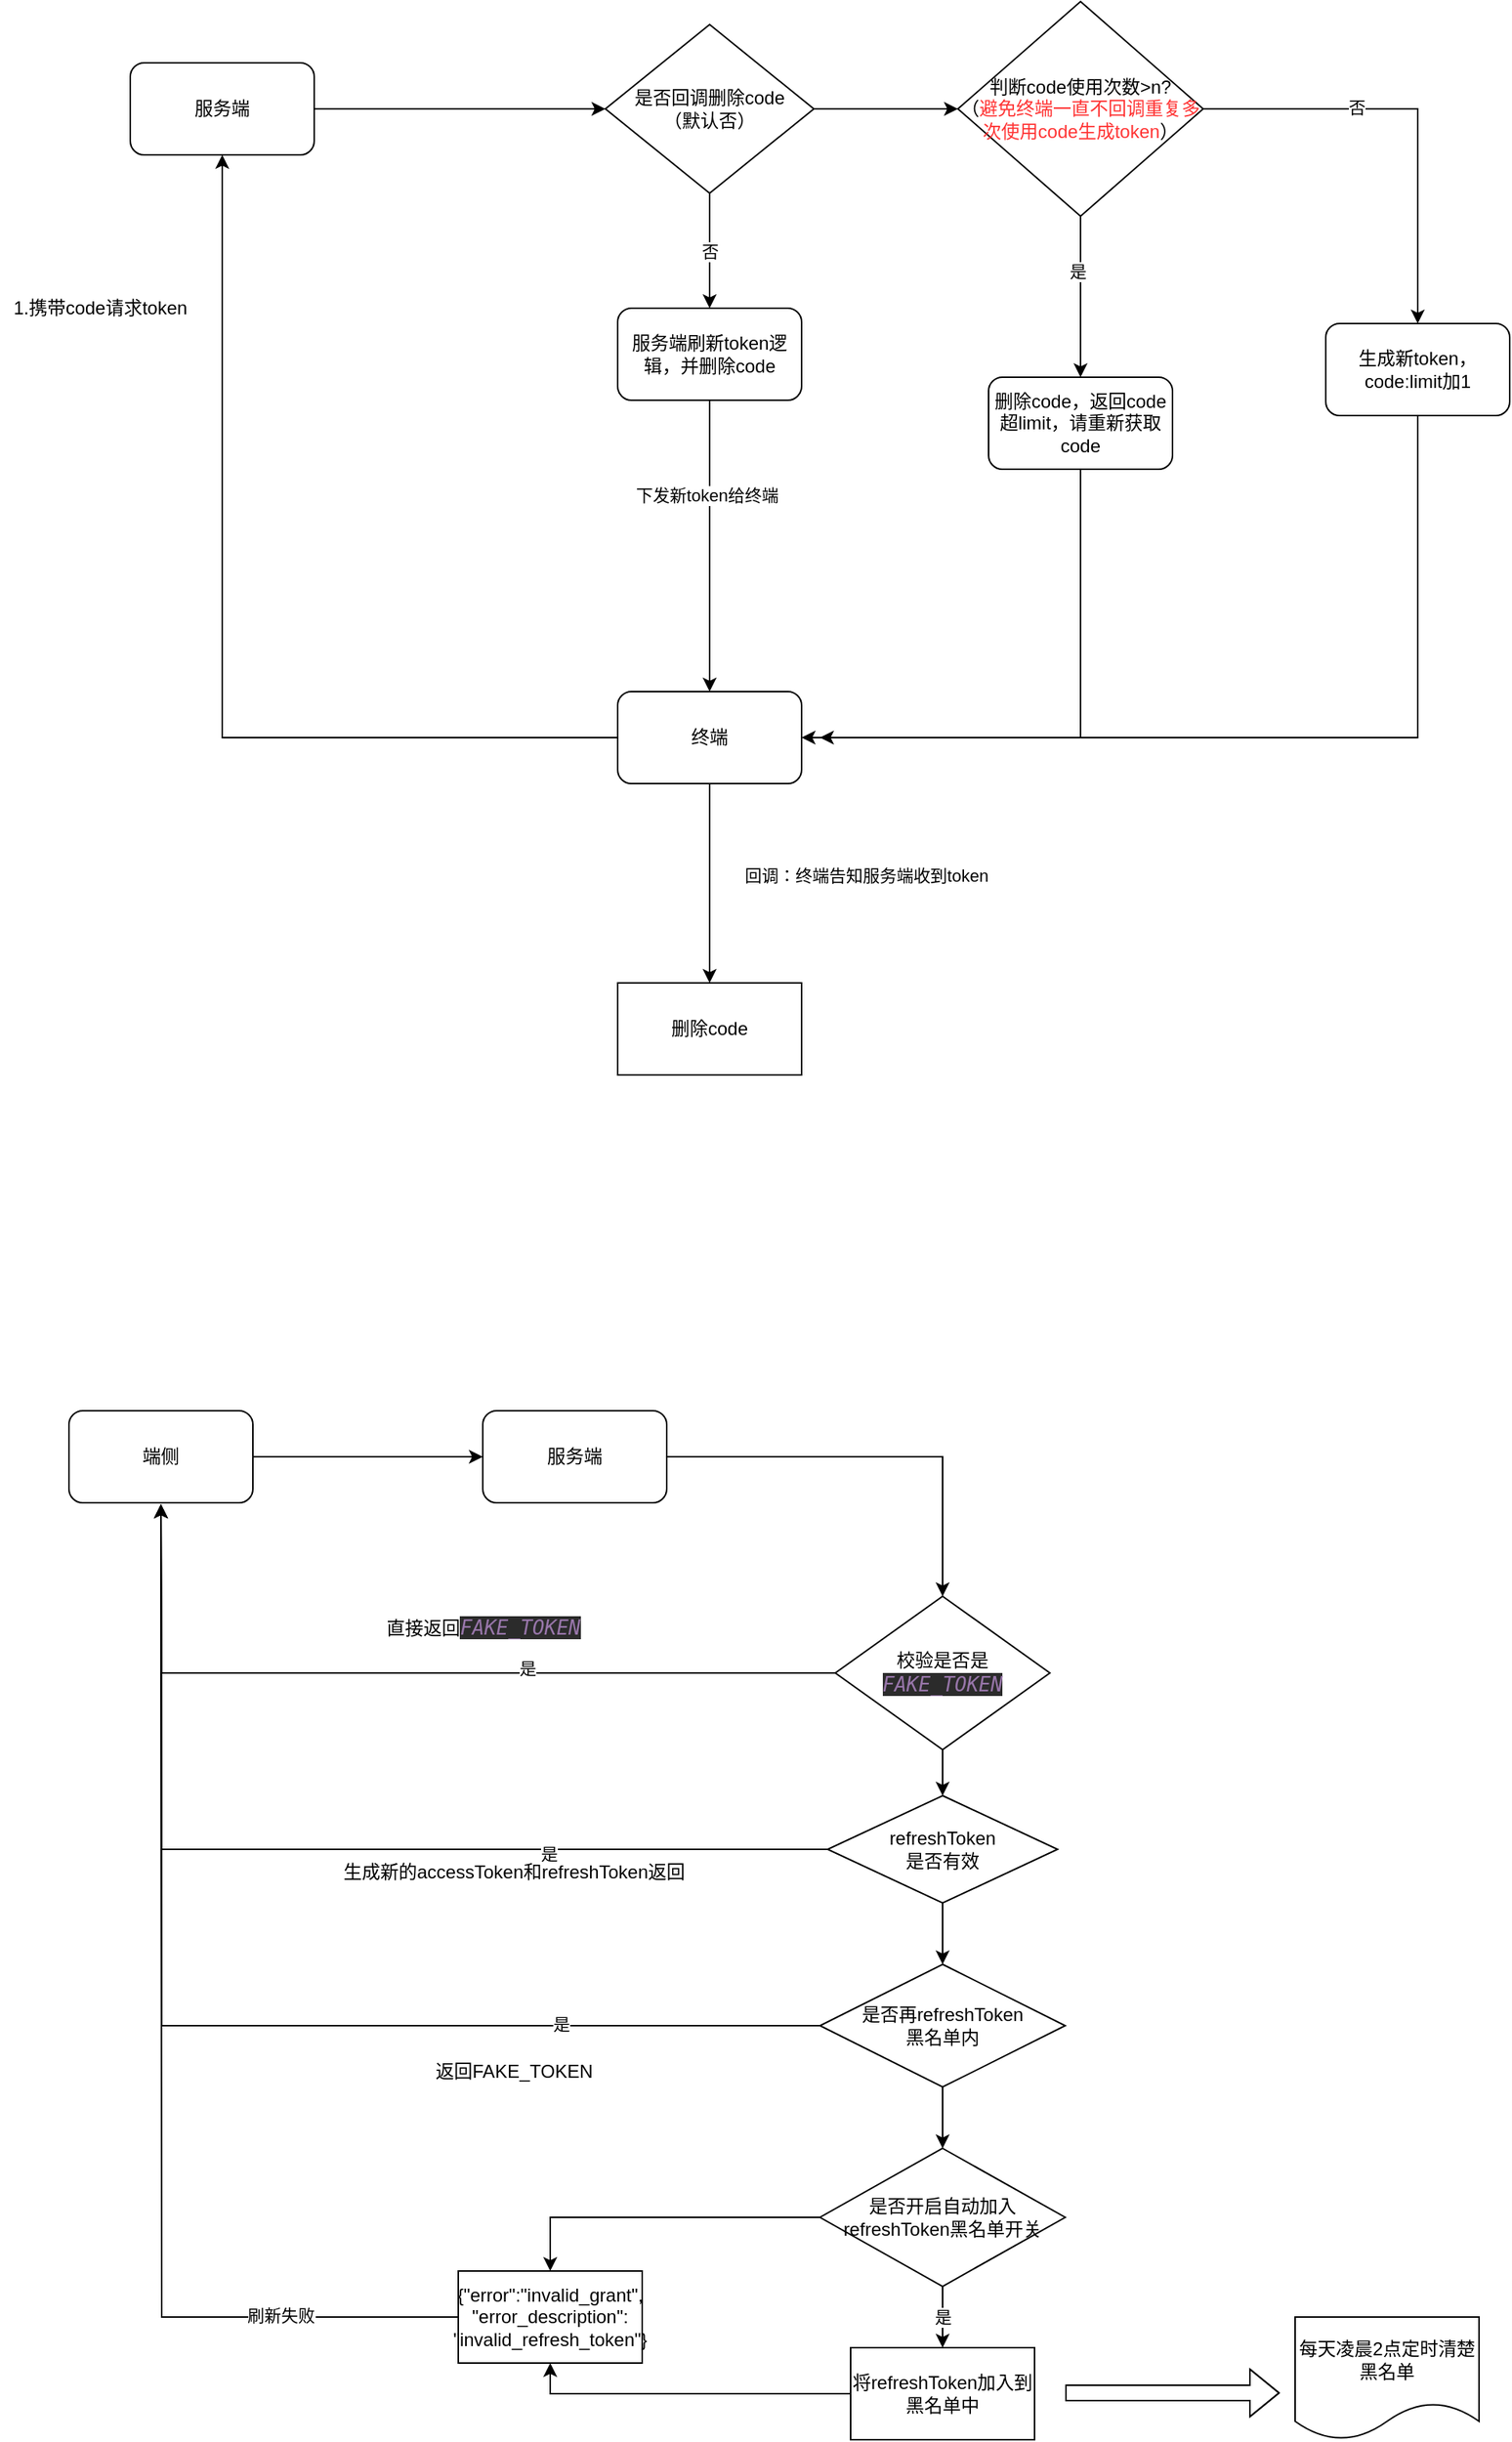 <mxfile version="16.2.4" type="github">
  <diagram id="oarM0HKGG1xcpiazp4HU" name="Page-1">
    <mxGraphModel dx="1422" dy="762" grid="1" gridSize="10" guides="1" tooltips="1" connect="1" arrows="1" fold="1" page="1" pageScale="1" pageWidth="827" pageHeight="1169" math="0" shadow="0">
      <root>
        <mxCell id="0" />
        <mxCell id="1" parent="0" />
        <mxCell id="ga6xaN8mUOWN0gRQYGS6-3" style="edgeStyle=orthogonalEdgeStyle;rounded=0;orthogonalLoop=1;jettySize=auto;html=1;entryX=0.5;entryY=1;entryDx=0;entryDy=0;" parent="1" source="ga6xaN8mUOWN0gRQYGS6-1" target="ga6xaN8mUOWN0gRQYGS6-2" edge="1">
          <mxGeometry relative="1" as="geometry">
            <mxPoint x="270" y="350" as="targetPoint" />
            <Array as="points">
              <mxPoint x="260" y="730" />
            </Array>
          </mxGeometry>
        </mxCell>
        <mxCell id="ga6xaN8mUOWN0gRQYGS6-35" style="edgeStyle=orthogonalEdgeStyle;rounded=0;orthogonalLoop=1;jettySize=auto;html=1;exitX=0.5;exitY=1;exitDx=0;exitDy=0;entryX=0.5;entryY=0;entryDx=0;entryDy=0;" parent="1" source="ga6xaN8mUOWN0gRQYGS6-1" target="ga6xaN8mUOWN0gRQYGS6-34" edge="1">
          <mxGeometry relative="1" as="geometry" />
        </mxCell>
        <mxCell id="ga6xaN8mUOWN0gRQYGS6-36" value="回调：终端告知服务端收到token" style="edgeLabel;html=1;align=center;verticalAlign=middle;resizable=0;points=[];" parent="ga6xaN8mUOWN0gRQYGS6-35" vertex="1" connectable="0">
          <mxGeometry x="-0.262" y="2" relative="1" as="geometry">
            <mxPoint x="100" y="12" as="offset" />
          </mxGeometry>
        </mxCell>
        <mxCell id="ga6xaN8mUOWN0gRQYGS6-1" value="终端" style="rounded=1;whiteSpace=wrap;html=1;" parent="1" vertex="1">
          <mxGeometry x="518" y="700" width="120" height="60" as="geometry" />
        </mxCell>
        <mxCell id="ga6xaN8mUOWN0gRQYGS6-8" style="edgeStyle=orthogonalEdgeStyle;rounded=0;orthogonalLoop=1;jettySize=auto;html=1;exitX=1;exitY=0.5;exitDx=0;exitDy=0;entryX=0;entryY=0.5;entryDx=0;entryDy=0;" parent="1" source="ga6xaN8mUOWN0gRQYGS6-2" target="ga6xaN8mUOWN0gRQYGS6-6" edge="1">
          <mxGeometry relative="1" as="geometry" />
        </mxCell>
        <mxCell id="ga6xaN8mUOWN0gRQYGS6-2" value="服务端" style="rounded=1;whiteSpace=wrap;html=1;" parent="1" vertex="1">
          <mxGeometry x="200" y="290" width="120" height="60" as="geometry" />
        </mxCell>
        <mxCell id="ga6xaN8mUOWN0gRQYGS6-5" value="1.携带code请求token" style="text;html=1;align=center;verticalAlign=middle;resizable=0;points=[];autosize=1;strokeColor=none;fillColor=none;" parent="1" vertex="1">
          <mxGeometry x="115" y="440" width="130" height="20" as="geometry" />
        </mxCell>
        <mxCell id="ga6xaN8mUOWN0gRQYGS6-10" value="否" style="edgeStyle=orthogonalEdgeStyle;rounded=0;orthogonalLoop=1;jettySize=auto;html=1;exitX=0.5;exitY=1;exitDx=0;exitDy=0;entryX=0.5;entryY=0;entryDx=0;entryDy=0;" parent="1" source="ga6xaN8mUOWN0gRQYGS6-6" target="ga6xaN8mUOWN0gRQYGS6-9" edge="1">
          <mxGeometry relative="1" as="geometry" />
        </mxCell>
        <mxCell id="ga6xaN8mUOWN0gRQYGS6-15" style="edgeStyle=orthogonalEdgeStyle;rounded=0;orthogonalLoop=1;jettySize=auto;html=1;exitX=1;exitY=0.5;exitDx=0;exitDy=0;entryX=0;entryY=0.5;entryDx=0;entryDy=0;" parent="1" source="ga6xaN8mUOWN0gRQYGS6-6" target="ga6xaN8mUOWN0gRQYGS6-14" edge="1">
          <mxGeometry relative="1" as="geometry" />
        </mxCell>
        <mxCell id="ga6xaN8mUOWN0gRQYGS6-6" value="是否回调删除code&lt;br&gt;（默认否）" style="rhombus;whiteSpace=wrap;html=1;" parent="1" vertex="1">
          <mxGeometry x="510" y="265" width="136" height="110" as="geometry" />
        </mxCell>
        <mxCell id="ga6xaN8mUOWN0gRQYGS6-26" style="edgeStyle=orthogonalEdgeStyle;rounded=0;orthogonalLoop=1;jettySize=auto;html=1;exitX=0.5;exitY=1;exitDx=0;exitDy=0;" parent="1" source="ga6xaN8mUOWN0gRQYGS6-9" target="ga6xaN8mUOWN0gRQYGS6-1" edge="1">
          <mxGeometry relative="1" as="geometry" />
        </mxCell>
        <mxCell id="ga6xaN8mUOWN0gRQYGS6-27" value="下发新token给终端" style="edgeLabel;html=1;align=center;verticalAlign=middle;resizable=0;points=[];" parent="ga6xaN8mUOWN0gRQYGS6-26" vertex="1" connectable="0">
          <mxGeometry x="-0.35" y="-2" relative="1" as="geometry">
            <mxPoint as="offset" />
          </mxGeometry>
        </mxCell>
        <mxCell id="ga6xaN8mUOWN0gRQYGS6-9" value="服务端刷新token逻辑，并删除code" style="rounded=1;whiteSpace=wrap;html=1;" parent="1" vertex="1">
          <mxGeometry x="518" y="450" width="120" height="60" as="geometry" />
        </mxCell>
        <mxCell id="ga6xaN8mUOWN0gRQYGS6-23" style="edgeStyle=orthogonalEdgeStyle;rounded=0;orthogonalLoop=1;jettySize=auto;html=1;exitX=0.5;exitY=1;exitDx=0;exitDy=0;" parent="1" source="ga6xaN8mUOWN0gRQYGS6-14" target="ga6xaN8mUOWN0gRQYGS6-22" edge="1">
          <mxGeometry relative="1" as="geometry">
            <mxPoint x="880" y="490" as="targetPoint" />
          </mxGeometry>
        </mxCell>
        <mxCell id="ga6xaN8mUOWN0gRQYGS6-24" value="是" style="edgeLabel;html=1;align=center;verticalAlign=middle;resizable=0;points=[];" parent="ga6xaN8mUOWN0gRQYGS6-23" vertex="1" connectable="0">
          <mxGeometry x="-0.327" y="-2" relative="1" as="geometry">
            <mxPoint as="offset" />
          </mxGeometry>
        </mxCell>
        <mxCell id="ga6xaN8mUOWN0gRQYGS6-29" style="edgeStyle=orthogonalEdgeStyle;rounded=0;orthogonalLoop=1;jettySize=auto;html=1;exitX=1;exitY=0.5;exitDx=0;exitDy=0;" parent="1" source="ga6xaN8mUOWN0gRQYGS6-14" target="ga6xaN8mUOWN0gRQYGS6-30" edge="1">
          <mxGeometry relative="1" as="geometry">
            <mxPoint x="1040" y="490" as="targetPoint" />
          </mxGeometry>
        </mxCell>
        <mxCell id="ga6xaN8mUOWN0gRQYGS6-31" value="否" style="edgeLabel;html=1;align=center;verticalAlign=middle;resizable=0;points=[];" parent="ga6xaN8mUOWN0gRQYGS6-29" vertex="1" connectable="0">
          <mxGeometry x="-0.29" y="1" relative="1" as="geometry">
            <mxPoint as="offset" />
          </mxGeometry>
        </mxCell>
        <mxCell id="ga6xaN8mUOWN0gRQYGS6-14" value="判断code使用次数&amp;gt;n?&lt;br&gt;（&lt;font color=&quot;#ff3333&quot;&gt;避免终端一直不回调重复多次使用code生成token&lt;/font&gt;）" style="rhombus;whiteSpace=wrap;html=1;" parent="1" vertex="1">
          <mxGeometry x="740" y="250" width="160" height="140" as="geometry" />
        </mxCell>
        <mxCell id="ga6xaN8mUOWN0gRQYGS6-28" style="edgeStyle=orthogonalEdgeStyle;rounded=0;orthogonalLoop=1;jettySize=auto;html=1;exitX=0.5;exitY=1;exitDx=0;exitDy=0;entryX=1;entryY=0.5;entryDx=0;entryDy=0;" parent="1" source="ga6xaN8mUOWN0gRQYGS6-22" target="ga6xaN8mUOWN0gRQYGS6-1" edge="1">
          <mxGeometry relative="1" as="geometry" />
        </mxCell>
        <mxCell id="ga6xaN8mUOWN0gRQYGS6-22" value="删除code，返回code超limit，请重新获取code" style="rounded=1;whiteSpace=wrap;html=1;" parent="1" vertex="1">
          <mxGeometry x="760" y="495" width="120" height="60" as="geometry" />
        </mxCell>
        <mxCell id="ga6xaN8mUOWN0gRQYGS6-32" style="edgeStyle=orthogonalEdgeStyle;rounded=0;orthogonalLoop=1;jettySize=auto;html=1;exitX=0.5;exitY=1;exitDx=0;exitDy=0;" parent="1" source="ga6xaN8mUOWN0gRQYGS6-30" edge="1">
          <mxGeometry relative="1" as="geometry">
            <mxPoint x="650" y="730" as="targetPoint" />
            <Array as="points">
              <mxPoint x="1040" y="730" />
            </Array>
          </mxGeometry>
        </mxCell>
        <mxCell id="ga6xaN8mUOWN0gRQYGS6-30" value="生成新token，code:limit加1" style="rounded=1;whiteSpace=wrap;html=1;" parent="1" vertex="1">
          <mxGeometry x="980" y="460" width="120" height="60" as="geometry" />
        </mxCell>
        <mxCell id="ga6xaN8mUOWN0gRQYGS6-34" value="删除code" style="rounded=0;whiteSpace=wrap;html=1;" parent="1" vertex="1">
          <mxGeometry x="518" y="890" width="120" height="60" as="geometry" />
        </mxCell>
        <mxCell id="hUQQVmdVMtnaNt1VZYV0-37" style="edgeStyle=orthogonalEdgeStyle;rounded=0;orthogonalLoop=1;jettySize=auto;html=1;entryX=0;entryY=0.5;entryDx=0;entryDy=0;" edge="1" parent="1" source="hUQQVmdVMtnaNt1VZYV0-1" target="hUQQVmdVMtnaNt1VZYV0-2">
          <mxGeometry relative="1" as="geometry" />
        </mxCell>
        <mxCell id="hUQQVmdVMtnaNt1VZYV0-1" value="端侧" style="rounded=1;whiteSpace=wrap;html=1;" vertex="1" parent="1">
          <mxGeometry x="160" y="1169" width="120" height="60" as="geometry" />
        </mxCell>
        <mxCell id="hUQQVmdVMtnaNt1VZYV0-4" style="edgeStyle=orthogonalEdgeStyle;rounded=0;orthogonalLoop=1;jettySize=auto;html=1;entryX=0.5;entryY=0;entryDx=0;entryDy=0;" edge="1" parent="1" source="hUQQVmdVMtnaNt1VZYV0-2" target="hUQQVmdVMtnaNt1VZYV0-3">
          <mxGeometry relative="1" as="geometry" />
        </mxCell>
        <mxCell id="hUQQVmdVMtnaNt1VZYV0-2" value="服务端" style="rounded=1;whiteSpace=wrap;html=1;" vertex="1" parent="1">
          <mxGeometry x="430" y="1169" width="120" height="60" as="geometry" />
        </mxCell>
        <mxCell id="hUQQVmdVMtnaNt1VZYV0-5" style="edgeStyle=orthogonalEdgeStyle;rounded=0;orthogonalLoop=1;jettySize=auto;html=1;" edge="1" parent="1" source="hUQQVmdVMtnaNt1VZYV0-3">
          <mxGeometry relative="1" as="geometry">
            <mxPoint x="220" y="1230" as="targetPoint" />
          </mxGeometry>
        </mxCell>
        <mxCell id="hUQQVmdVMtnaNt1VZYV0-6" value="是" style="edgeLabel;html=1;align=center;verticalAlign=middle;resizable=0;points=[];" vertex="1" connectable="0" parent="hUQQVmdVMtnaNt1VZYV0-5">
          <mxGeometry x="-0.269" y="-3" relative="1" as="geometry">
            <mxPoint as="offset" />
          </mxGeometry>
        </mxCell>
        <mxCell id="hUQQVmdVMtnaNt1VZYV0-9" style="edgeStyle=orthogonalEdgeStyle;rounded=0;orthogonalLoop=1;jettySize=auto;html=1;exitX=0.5;exitY=1;exitDx=0;exitDy=0;entryX=0.5;entryY=0;entryDx=0;entryDy=0;" edge="1" parent="1" source="hUQQVmdVMtnaNt1VZYV0-3" target="hUQQVmdVMtnaNt1VZYV0-8">
          <mxGeometry relative="1" as="geometry" />
        </mxCell>
        <mxCell id="hUQQVmdVMtnaNt1VZYV0-3" value="校验是否是&lt;br&gt;&lt;span style=&quot;color: rgb(152 , 118 , 170) ; font-style: italic ; background-color: rgb(43 , 43 , 43) ; font-family: &amp;#34;jetbrains mono&amp;#34; , monospace ; font-size: 9.8pt&quot;&gt;FAKE_TOKEN&lt;/span&gt;" style="rhombus;whiteSpace=wrap;html=1;" vertex="1" parent="1">
          <mxGeometry x="660" y="1290" width="140" height="100" as="geometry" />
        </mxCell>
        <mxCell id="hUQQVmdVMtnaNt1VZYV0-7" value="直接返回&lt;span style=&quot;color: rgb(152 , 118 , 170) ; font-style: italic ; background-color: rgb(43 , 43 , 43) ; font-family: &amp;#34;jetbrains mono&amp;#34; , monospace ; font-size: 9.8pt&quot;&gt;FAKE_TOKEN&lt;/span&gt;" style="text;html=1;align=center;verticalAlign=middle;resizable=0;points=[];autosize=1;strokeColor=none;fillColor=none;" vertex="1" parent="1">
          <mxGeometry x="365" y="1300" width="130" height="20" as="geometry" />
        </mxCell>
        <mxCell id="hUQQVmdVMtnaNt1VZYV0-10" style="edgeStyle=orthogonalEdgeStyle;rounded=0;orthogonalLoop=1;jettySize=auto;html=1;exitX=0;exitY=0.5;exitDx=0;exitDy=0;" edge="1" parent="1" source="hUQQVmdVMtnaNt1VZYV0-8">
          <mxGeometry relative="1" as="geometry">
            <mxPoint x="220" y="1230" as="targetPoint" />
          </mxGeometry>
        </mxCell>
        <mxCell id="hUQQVmdVMtnaNt1VZYV0-11" value="是" style="edgeLabel;html=1;align=center;verticalAlign=middle;resizable=0;points=[];" vertex="1" connectable="0" parent="hUQQVmdVMtnaNt1VZYV0-10">
          <mxGeometry x="-0.448" y="3" relative="1" as="geometry">
            <mxPoint as="offset" />
          </mxGeometry>
        </mxCell>
        <mxCell id="hUQQVmdVMtnaNt1VZYV0-17" style="edgeStyle=orthogonalEdgeStyle;rounded=0;orthogonalLoop=1;jettySize=auto;html=1;entryX=0.5;entryY=0;entryDx=0;entryDy=0;" edge="1" parent="1" source="hUQQVmdVMtnaNt1VZYV0-8" target="hUQQVmdVMtnaNt1VZYV0-16">
          <mxGeometry relative="1" as="geometry" />
        </mxCell>
        <mxCell id="hUQQVmdVMtnaNt1VZYV0-8" value="refreshToken&lt;br&gt;是否有效" style="rhombus;whiteSpace=wrap;html=1;" vertex="1" parent="1">
          <mxGeometry x="655" y="1420" width="150" height="70" as="geometry" />
        </mxCell>
        <mxCell id="hUQQVmdVMtnaNt1VZYV0-12" value="生成新的accessToken和refreshToken返回" style="text;html=1;align=center;verticalAlign=middle;resizable=0;points=[];autosize=1;strokeColor=none;fillColor=none;" vertex="1" parent="1">
          <mxGeometry x="330" y="1460" width="240" height="20" as="geometry" />
        </mxCell>
        <mxCell id="hUQQVmdVMtnaNt1VZYV0-24" value="是" style="edgeStyle=orthogonalEdgeStyle;rounded=0;orthogonalLoop=1;jettySize=auto;html=1;entryX=0.5;entryY=0;entryDx=0;entryDy=0;" edge="1" parent="1" source="hUQQVmdVMtnaNt1VZYV0-13" target="hUQQVmdVMtnaNt1VZYV0-23">
          <mxGeometry relative="1" as="geometry" />
        </mxCell>
        <mxCell id="hUQQVmdVMtnaNt1VZYV0-33" style="edgeStyle=orthogonalEdgeStyle;rounded=0;orthogonalLoop=1;jettySize=auto;html=1;entryX=0.5;entryY=0;entryDx=0;entryDy=0;" edge="1" parent="1" source="hUQQVmdVMtnaNt1VZYV0-13" target="hUQQVmdVMtnaNt1VZYV0-22">
          <mxGeometry relative="1" as="geometry" />
        </mxCell>
        <mxCell id="hUQQVmdVMtnaNt1VZYV0-13" value="是否开启自动加入&lt;br&gt;refreshToken黑名单开关" style="rhombus;whiteSpace=wrap;html=1;" vertex="1" parent="1">
          <mxGeometry x="650" y="1650" width="160" height="90" as="geometry" />
        </mxCell>
        <mxCell id="hUQQVmdVMtnaNt1VZYV0-18" style="edgeStyle=orthogonalEdgeStyle;rounded=0;orthogonalLoop=1;jettySize=auto;html=1;" edge="1" parent="1" source="hUQQVmdVMtnaNt1VZYV0-16">
          <mxGeometry relative="1" as="geometry">
            <mxPoint x="220" y="1230" as="targetPoint" />
          </mxGeometry>
        </mxCell>
        <mxCell id="hUQQVmdVMtnaNt1VZYV0-19" value="是" style="edgeLabel;html=1;align=center;verticalAlign=middle;resizable=0;points=[];" vertex="1" connectable="0" parent="hUQQVmdVMtnaNt1VZYV0-18">
          <mxGeometry x="-0.561" y="-1" relative="1" as="geometry">
            <mxPoint as="offset" />
          </mxGeometry>
        </mxCell>
        <mxCell id="hUQQVmdVMtnaNt1VZYV0-21" style="edgeStyle=orthogonalEdgeStyle;rounded=0;orthogonalLoop=1;jettySize=auto;html=1;entryX=0.5;entryY=0;entryDx=0;entryDy=0;" edge="1" parent="1" source="hUQQVmdVMtnaNt1VZYV0-16" target="hUQQVmdVMtnaNt1VZYV0-13">
          <mxGeometry relative="1" as="geometry" />
        </mxCell>
        <mxCell id="hUQQVmdVMtnaNt1VZYV0-16" value="是否再refreshToken&lt;br&gt;黑名单内" style="rhombus;whiteSpace=wrap;html=1;" vertex="1" parent="1">
          <mxGeometry x="650" y="1530" width="160" height="80" as="geometry" />
        </mxCell>
        <mxCell id="hUQQVmdVMtnaNt1VZYV0-20" value="返回FAKE_TOKEN" style="text;html=1;align=center;verticalAlign=middle;resizable=0;points=[];autosize=1;strokeColor=none;fillColor=none;" vertex="1" parent="1">
          <mxGeometry x="390" y="1590" width="120" height="20" as="geometry" />
        </mxCell>
        <mxCell id="hUQQVmdVMtnaNt1VZYV0-35" style="edgeStyle=orthogonalEdgeStyle;rounded=0;orthogonalLoop=1;jettySize=auto;html=1;" edge="1" parent="1" source="hUQQVmdVMtnaNt1VZYV0-22">
          <mxGeometry relative="1" as="geometry">
            <mxPoint x="220" y="1230" as="targetPoint" />
          </mxGeometry>
        </mxCell>
        <mxCell id="hUQQVmdVMtnaNt1VZYV0-36" value="刷新失败" style="edgeLabel;html=1;align=center;verticalAlign=middle;resizable=0;points=[];" vertex="1" connectable="0" parent="hUQQVmdVMtnaNt1VZYV0-35">
          <mxGeometry x="-0.678" y="-1" relative="1" as="geometry">
            <mxPoint as="offset" />
          </mxGeometry>
        </mxCell>
        <mxCell id="hUQQVmdVMtnaNt1VZYV0-22" value="&lt;div&gt;{&quot;error&quot;:&quot;invalid_grant&quot;,&lt;/div&gt;&lt;div&gt;&quot;error_description&quot;:&lt;/div&gt;&lt;div&gt;&quot;invalid_refresh_token&quot;}&lt;/div&gt;" style="rounded=0;whiteSpace=wrap;html=1;" vertex="1" parent="1">
          <mxGeometry x="414" y="1730" width="120" height="60" as="geometry" />
        </mxCell>
        <mxCell id="hUQQVmdVMtnaNt1VZYV0-31" style="edgeStyle=orthogonalEdgeStyle;shape=flexArrow;rounded=0;orthogonalLoop=1;jettySize=auto;html=1;" edge="1" parent="1">
          <mxGeometry relative="1" as="geometry">
            <mxPoint x="950" y="1809.5" as="targetPoint" />
            <mxPoint x="810" y="1809.5" as="sourcePoint" />
            <Array as="points">
              <mxPoint x="880" y="1809.5" />
              <mxPoint x="880" y="1809.5" />
            </Array>
          </mxGeometry>
        </mxCell>
        <mxCell id="hUQQVmdVMtnaNt1VZYV0-34" style="edgeStyle=orthogonalEdgeStyle;rounded=0;orthogonalLoop=1;jettySize=auto;html=1;entryX=0.5;entryY=1;entryDx=0;entryDy=0;" edge="1" parent="1" source="hUQQVmdVMtnaNt1VZYV0-23" target="hUQQVmdVMtnaNt1VZYV0-22">
          <mxGeometry relative="1" as="geometry" />
        </mxCell>
        <mxCell id="hUQQVmdVMtnaNt1VZYV0-23" value="将refreshToken加入到黑名单中" style="rounded=0;whiteSpace=wrap;html=1;" vertex="1" parent="1">
          <mxGeometry x="670" y="1780" width="120" height="60" as="geometry" />
        </mxCell>
        <mxCell id="hUQQVmdVMtnaNt1VZYV0-30" value="每天凌晨2点定时清楚黑名单" style="shape=document;whiteSpace=wrap;html=1;boundedLbl=1;" vertex="1" parent="1">
          <mxGeometry x="960" y="1760" width="120" height="80" as="geometry" />
        </mxCell>
      </root>
    </mxGraphModel>
  </diagram>
</mxfile>
